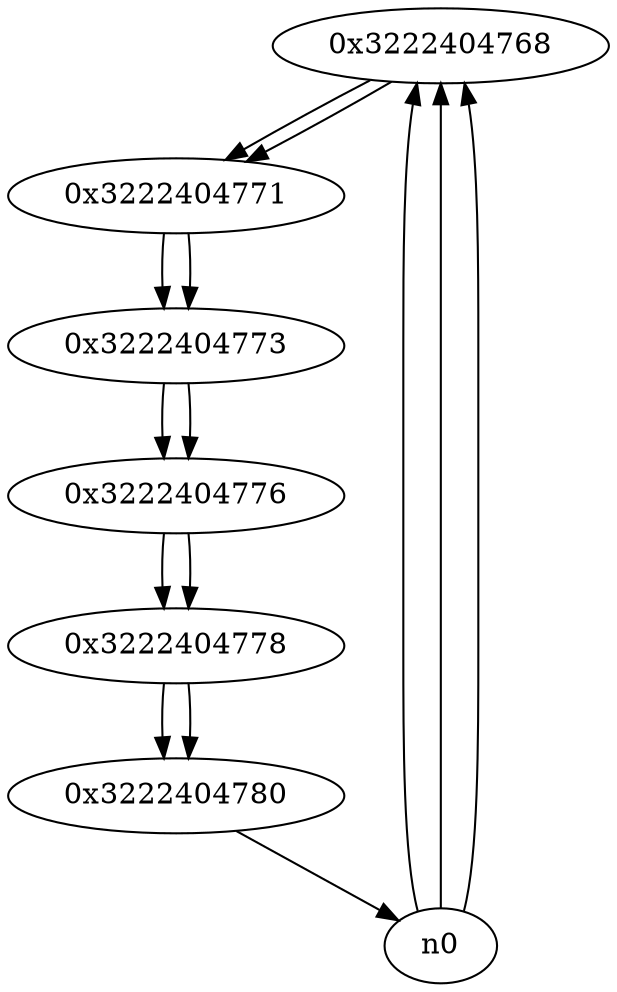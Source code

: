 digraph G{
/* nodes */
  n1 [label="0x3222404768"]
  n2 [label="0x3222404771"]
  n3 [label="0x3222404773"]
  n4 [label="0x3222404776"]
  n5 [label="0x3222404778"]
  n6 [label="0x3222404780"]
/* edges */
n1 -> n2;
n0 -> n1;
n0 -> n1;
n0 -> n1;
n2 -> n3;
n1 -> n2;
n3 -> n4;
n2 -> n3;
n4 -> n5;
n3 -> n4;
n5 -> n6;
n4 -> n5;
n6 -> n0;
n5 -> n6;
}
